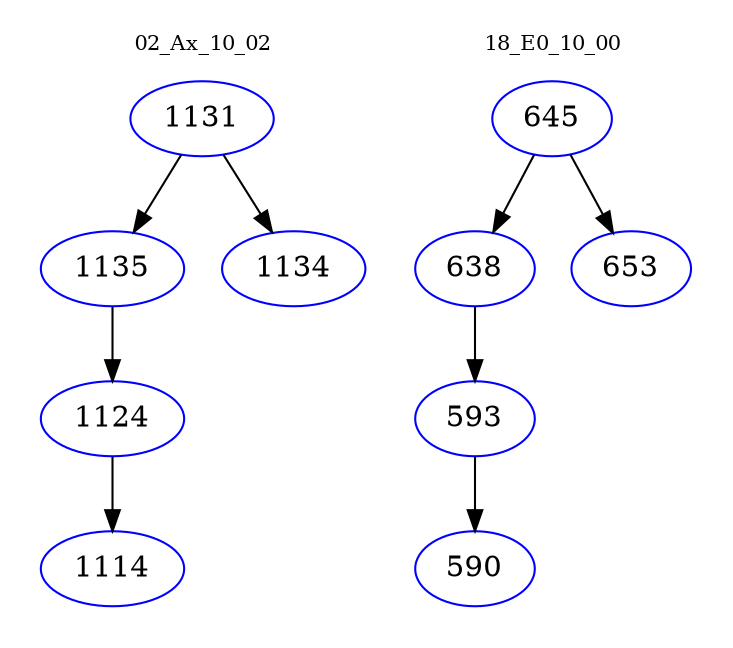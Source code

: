digraph{
subgraph cluster_0 {
color = white
label = "02_Ax_10_02";
fontsize=10;
T0_1131 [label="1131", color="blue"]
T0_1131 -> T0_1135 [color="black"]
T0_1135 [label="1135", color="blue"]
T0_1135 -> T0_1124 [color="black"]
T0_1124 [label="1124", color="blue"]
T0_1124 -> T0_1114 [color="black"]
T0_1114 [label="1114", color="blue"]
T0_1131 -> T0_1134 [color="black"]
T0_1134 [label="1134", color="blue"]
}
subgraph cluster_1 {
color = white
label = "18_E0_10_00";
fontsize=10;
T1_645 [label="645", color="blue"]
T1_645 -> T1_638 [color="black"]
T1_638 [label="638", color="blue"]
T1_638 -> T1_593 [color="black"]
T1_593 [label="593", color="blue"]
T1_593 -> T1_590 [color="black"]
T1_590 [label="590", color="blue"]
T1_645 -> T1_653 [color="black"]
T1_653 [label="653", color="blue"]
}
}
